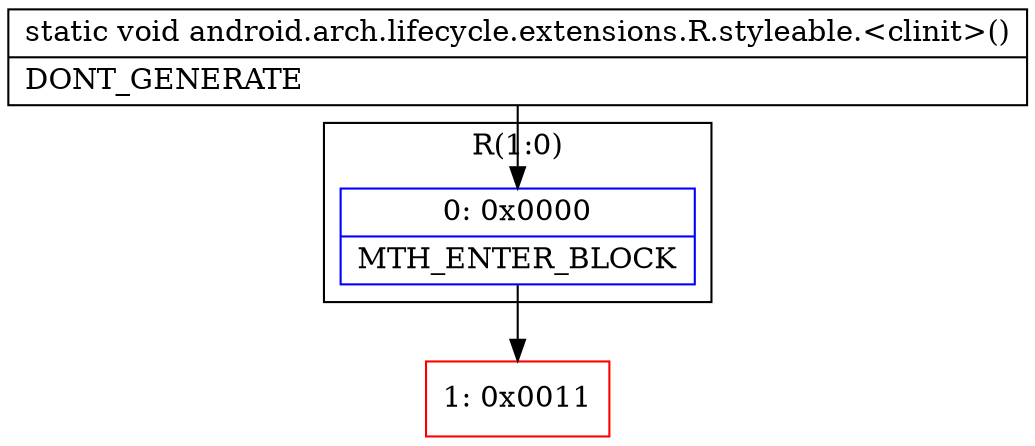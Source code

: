 digraph "CFG forandroid.arch.lifecycle.extensions.R.styleable.\<clinit\>()V" {
subgraph cluster_Region_548431863 {
label = "R(1:0)";
node [shape=record,color=blue];
Node_0 [shape=record,label="{0\:\ 0x0000|MTH_ENTER_BLOCK\l}"];
}
Node_1 [shape=record,color=red,label="{1\:\ 0x0011}"];
MethodNode[shape=record,label="{static void android.arch.lifecycle.extensions.R.styleable.\<clinit\>()  | DONT_GENERATE\l}"];
MethodNode -> Node_0;
Node_0 -> Node_1;
}

